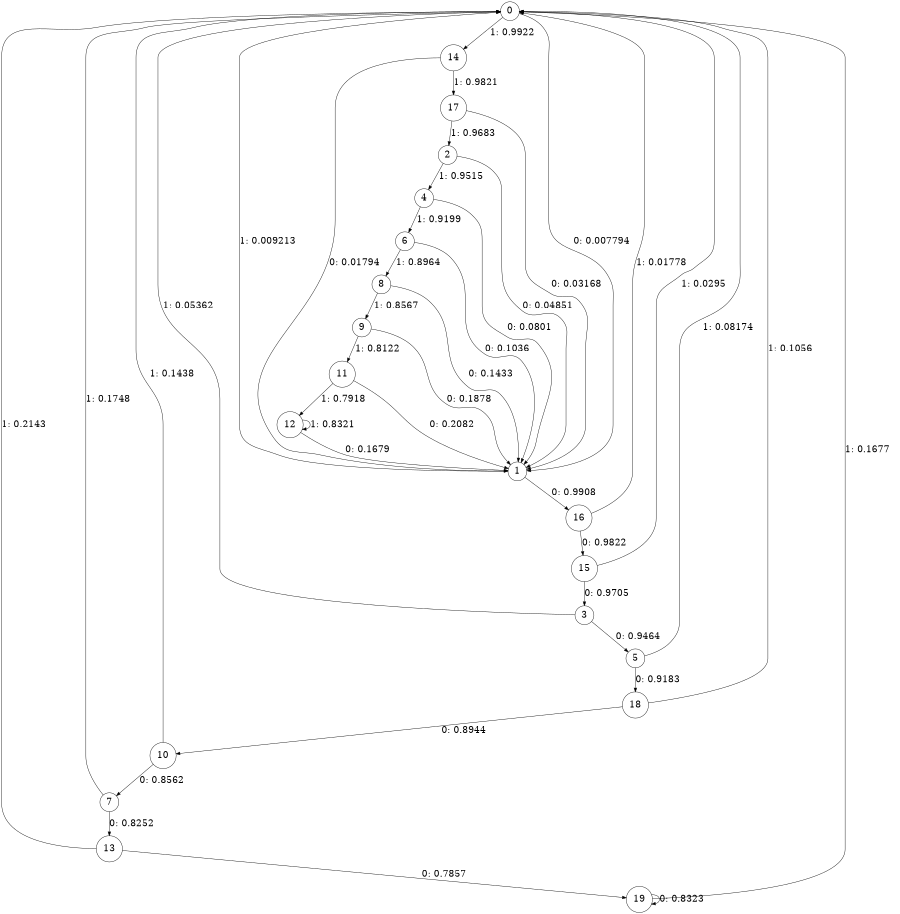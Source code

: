 digraph "ch3source_phase3_L10" {
size = "6,8.5";
ratio = "fill";
node [shape = circle];
node [fontsize = 24];
edge [fontsize = 24];
0 -> 1 [label = "0: 0.007794  "];
0 -> 14 [label = "1: 0.9922   "];
1 -> 16 [label = "0: 0.9908   "];
1 -> 0 [label = "1: 0.009213  "];
2 -> 1 [label = "0: 0.04851  "];
2 -> 4 [label = "1: 0.9515   "];
3 -> 5 [label = "0: 0.9464   "];
3 -> 0 [label = "1: 0.05362  "];
4 -> 1 [label = "0: 0.0801   "];
4 -> 6 [label = "1: 0.9199   "];
5 -> 18 [label = "0: 0.9183   "];
5 -> 0 [label = "1: 0.08174  "];
6 -> 1 [label = "0: 0.1036   "];
6 -> 8 [label = "1: 0.8964   "];
7 -> 13 [label = "0: 0.8252   "];
7 -> 0 [label = "1: 0.1748   "];
8 -> 1 [label = "0: 0.1433   "];
8 -> 9 [label = "1: 0.8567   "];
9 -> 1 [label = "0: 0.1878   "];
9 -> 11 [label = "1: 0.8122   "];
10 -> 7 [label = "0: 0.8562   "];
10 -> 0 [label = "1: 0.1438   "];
11 -> 1 [label = "0: 0.2082   "];
11 -> 12 [label = "1: 0.7918   "];
12 -> 1 [label = "0: 0.1679   "];
12 -> 12 [label = "1: 0.8321   "];
13 -> 19 [label = "0: 0.7857   "];
13 -> 0 [label = "1: 0.2143   "];
14 -> 1 [label = "0: 0.01794  "];
14 -> 17 [label = "1: 0.9821   "];
15 -> 3 [label = "0: 0.9705   "];
15 -> 0 [label = "1: 0.0295   "];
16 -> 15 [label = "0: 0.9822   "];
16 -> 0 [label = "1: 0.01778  "];
17 -> 1 [label = "0: 0.03168  "];
17 -> 2 [label = "1: 0.9683   "];
18 -> 10 [label = "0: 0.8944   "];
18 -> 0 [label = "1: 0.1056   "];
19 -> 19 [label = "0: 0.8323   "];
19 -> 0 [label = "1: 0.1677   "];
}